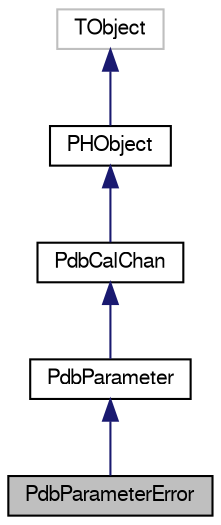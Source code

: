 digraph "PdbParameterError"
{
  bgcolor="transparent";
  edge [fontname="FreeSans",fontsize="10",labelfontname="FreeSans",labelfontsize="10"];
  node [fontname="FreeSans",fontsize="10",shape=record];
  Node1 [label="PdbParameterError",height=0.2,width=0.4,color="black", fillcolor="grey75", style="filled" fontcolor="black"];
  Node2 -> Node1 [dir="back",color="midnightblue",fontsize="10",style="solid",fontname="FreeSans"];
  Node2 [label="PdbParameter",height=0.2,width=0.4,color="black",URL="$dc/d07/classPdbParameter.html"];
  Node3 -> Node2 [dir="back",color="midnightblue",fontsize="10",style="solid",fontname="FreeSans"];
  Node3 [label="PdbCalChan",height=0.2,width=0.4,color="black",URL="$d6/d4b/classPdbCalChan.html"];
  Node4 -> Node3 [dir="back",color="midnightblue",fontsize="10",style="solid",fontname="FreeSans"];
  Node4 [label="PHObject",height=0.2,width=0.4,color="black",URL="$d9/d24/classPHObject.html"];
  Node5 -> Node4 [dir="back",color="midnightblue",fontsize="10",style="solid",fontname="FreeSans"];
  Node5 [label="TObject",height=0.2,width=0.4,color="grey75"];
}
